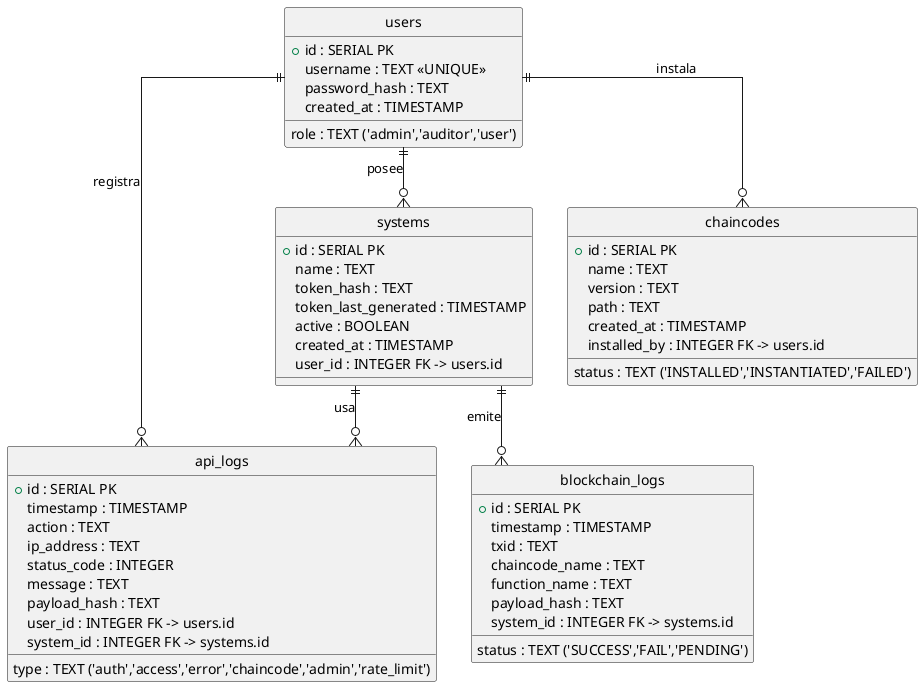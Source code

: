 @startuml
hide circle
skinparam linetype ortho

entity users {
  +id : SERIAL PK
  username : TEXT <<UNIQUE>>
  password_hash : TEXT
  role : TEXT ('admin','auditor','user')
  created_at : TIMESTAMP
}

entity systems {
  +id : SERIAL PK
  name : TEXT
  token_hash : TEXT
  token_last_generated : TIMESTAMP
  active : BOOLEAN
  created_at : TIMESTAMP
  user_id : INTEGER FK -> users.id
}

entity api_logs {
  +id : SERIAL PK
  timestamp : TIMESTAMP
  type : TEXT ('auth','access','error','chaincode','admin','rate_limit')
  action : TEXT
  ip_address : TEXT
  status_code : INTEGER
  message : TEXT
  payload_hash : TEXT
  user_id : INTEGER FK -> users.id
  system_id : INTEGER FK -> systems.id
}

entity blockchain_logs {
  +id : SERIAL PK
  timestamp : TIMESTAMP
  txid : TEXT
  chaincode_name : TEXT
  function_name : TEXT
  payload_hash : TEXT
  status : TEXT ('SUCCESS','FAIL','PENDING')
  system_id : INTEGER FK -> systems.id
}

entity chaincodes {
  +id : SERIAL PK
  name : TEXT
  version : TEXT
  status : TEXT ('INSTALLED','INSTANTIATED','FAILED')
  path : TEXT
  created_at : TIMESTAMP
  installed_by : INTEGER FK -> users.id
}

' Relaciones explícitas
users ||--o{ systems : "posee"
users ||--o{ api_logs : "registra"
systems ||--o{ api_logs : "usa"
systems ||--o{ blockchain_logs : "emite"
users ||--o{ chaincodes : "instala"
@enduml
